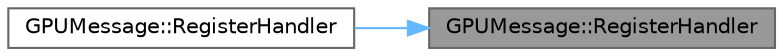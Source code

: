 digraph "GPUMessage::RegisterHandler"
{
 // INTERACTIVE_SVG=YES
 // LATEX_PDF_SIZE
  bgcolor="transparent";
  edge [fontname=Helvetica,fontsize=10,labelfontname=Helvetica,labelfontsize=10];
  node [fontname=Helvetica,fontsize=10,shape=box,height=0.2,width=0.4];
  rankdir="RL";
  Node1 [id="Node000001",label="GPUMessage::RegisterHandler",height=0.2,width=0.4,color="gray40", fillcolor="grey60", style="filled", fontcolor="black",tooltip="Registers a persistent handler with the system."];
  Node1 -> Node2 [id="edge1_Node000001_Node000002",dir="back",color="steelblue1",style="solid",tooltip=" "];
  Node2 [id="Node000002",label="GPUMessage::RegisterHandler",height=0.2,width=0.4,color="grey40", fillcolor="white", style="filled",URL="$d4/da9/namespaceGPUMessage.html#a46581bc645e0564a4d84fdde268dc787",tooltip="Registers a lambda function as a message handler."];
}

